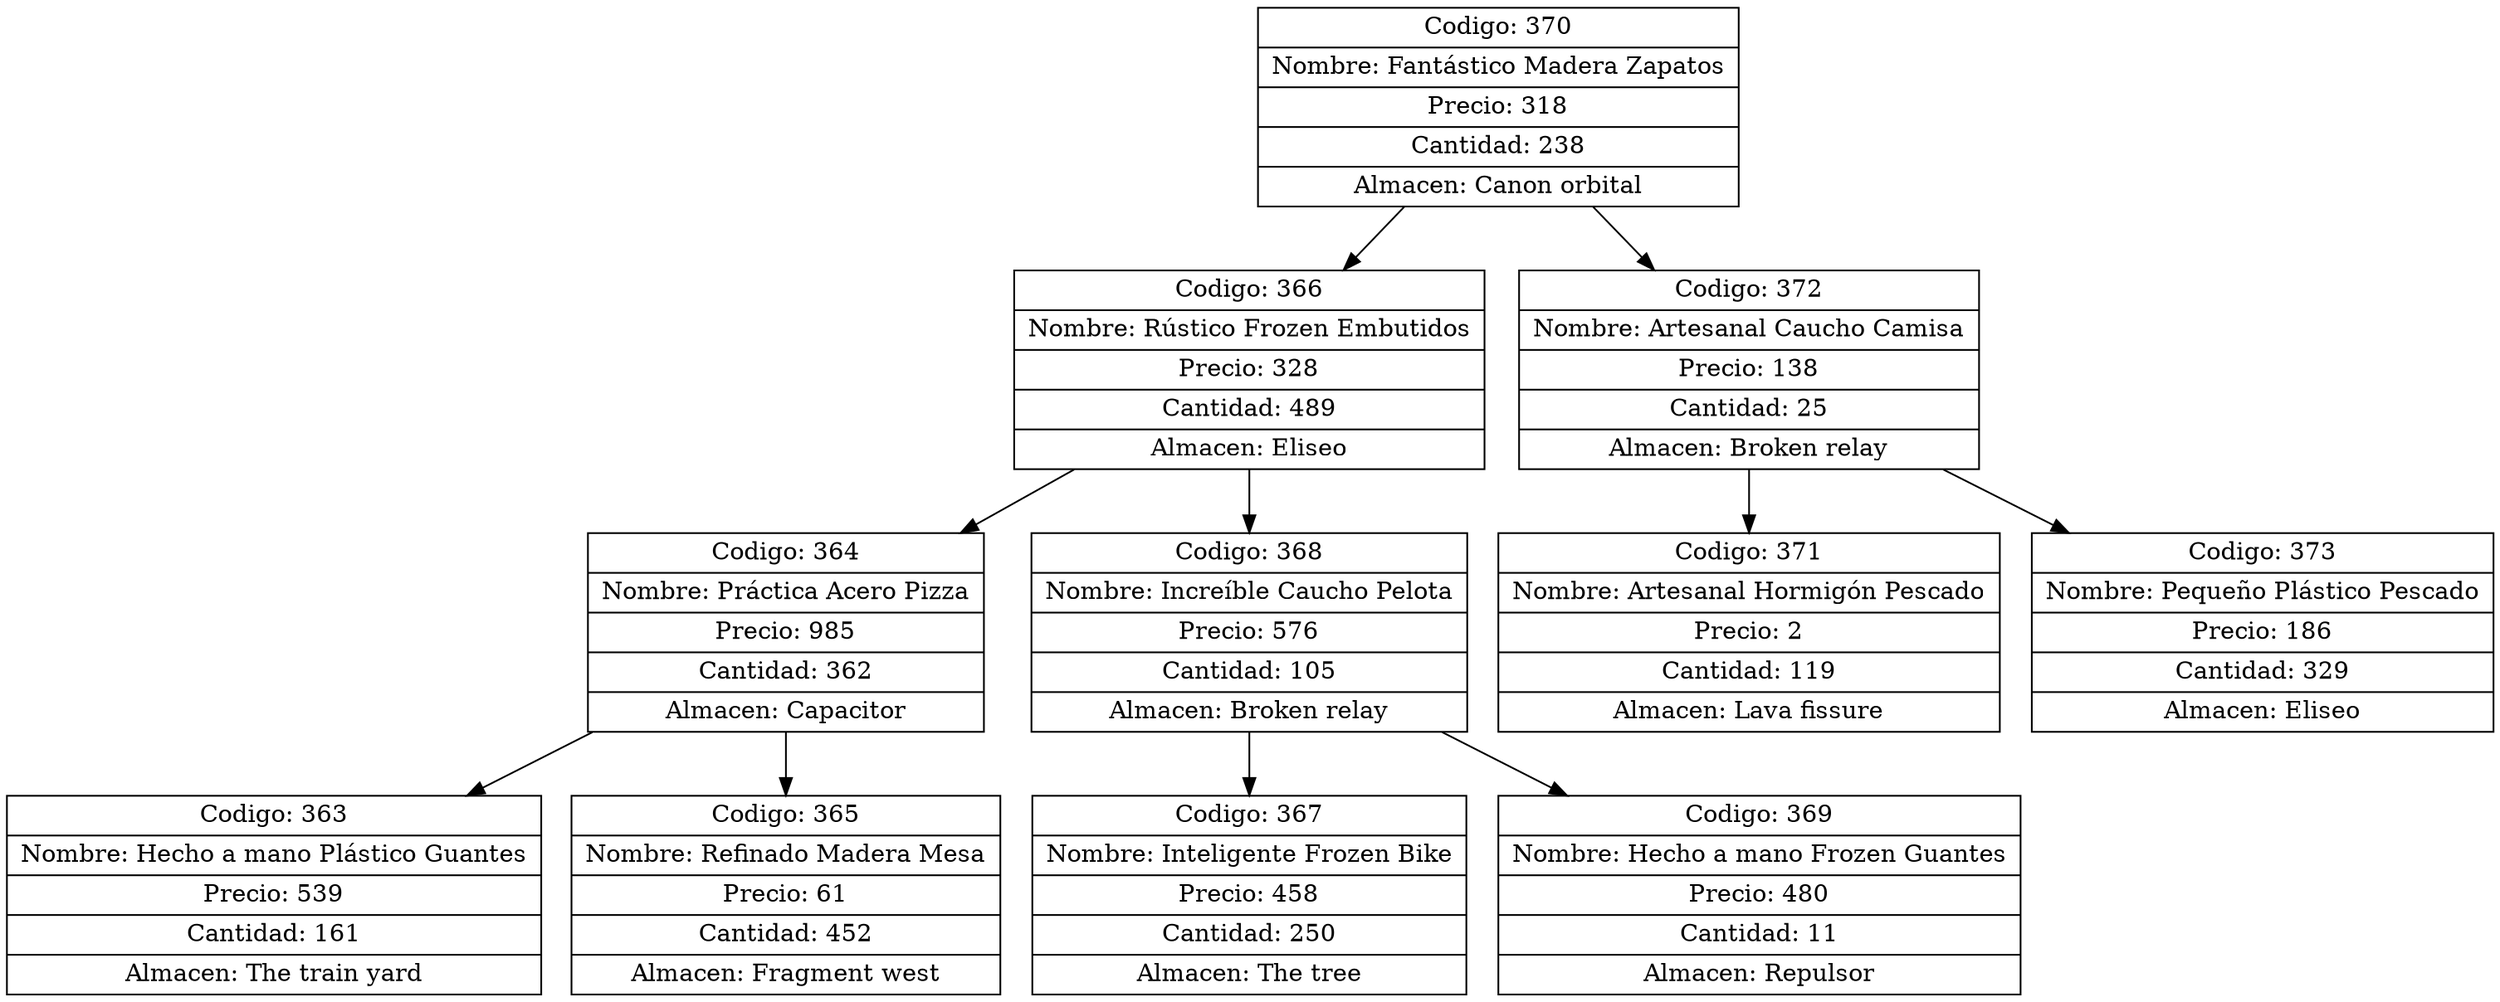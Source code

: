 digraph G{
node[shape="box" shape="record"]
nodo370[label="{ Codigo: 370 | Nombre: Fantástico Madera Zapatos | Precio: 318 | Cantidad: 238 | Almacen: Canon orbital}"];
nodo366[label="{ Codigo: 366 | Nombre: Rústico Frozen Embutidos | Precio: 328 | Cantidad: 489 | Almacen: Eliseo}"];
nodo364[label="{ Codigo: 364 | Nombre: Práctica Acero Pizza | Precio: 985 | Cantidad: 362 | Almacen: Capacitor}"];
nodo363[label="{ Codigo: 363 | Nombre: Hecho a mano Plástico Guantes | Precio: 539 | Cantidad: 161 | Almacen: The train yard}"];
nodo364->nodo363;
nodo365[label="{ Codigo: 365 | Nombre: Refinado Madera Mesa | Precio: 61 | Cantidad: 452 | Almacen: Fragment west}"];
nodo364->nodo365;
nodo366->nodo364;
nodo368[label="{ Codigo: 368 | Nombre: Increíble Caucho Pelota | Precio: 576 | Cantidad: 105 | Almacen: Broken relay}"];
nodo367[label="{ Codigo: 367 | Nombre: Inteligente Frozen Bike | Precio: 458 | Cantidad: 250 | Almacen: The tree}"];
nodo368->nodo367;
nodo369[label="{ Codigo: 369 | Nombre: Hecho a mano Frozen Guantes | Precio: 480 | Cantidad: 11 | Almacen: Repulsor}"];
nodo368->nodo369;
nodo366->nodo368;
nodo370->nodo366;
nodo372[label="{ Codigo: 372 | Nombre: Artesanal Caucho Camisa | Precio: 138 | Cantidad: 25 | Almacen: Broken relay}"];
nodo371[label="{ Codigo: 371 | Nombre: Artesanal Hormigón Pescado | Precio: 2 | Cantidad: 119 | Almacen: Lava fissure}"];
nodo372->nodo371;
nodo373[label="{ Codigo: 373 | Nombre: Pequeño Plástico Pescado | Precio: 186 | Cantidad: 329 | Almacen: Eliseo}"];
nodo372->nodo373;
nodo370->nodo372;
}
